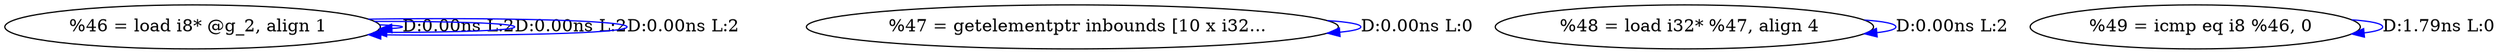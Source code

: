 digraph {
Node0x3c2df90[label="  %46 = load i8* @g_2, align 1"];
Node0x3c2df90 -> Node0x3c2df90[label="D:0.00ns L:2",color=blue];
Node0x3c2df90 -> Node0x3c2df90[label="D:0.00ns L:2",color=blue];
Node0x3c2df90 -> Node0x3c2df90[label="D:0.00ns L:2",color=blue];
Node0x3c2e070[label="  %47 = getelementptr inbounds [10 x i32..."];
Node0x3c2e070 -> Node0x3c2e070[label="D:0.00ns L:0",color=blue];
Node0x3c2e150[label="  %48 = load i32* %47, align 4"];
Node0x3c2e150 -> Node0x3c2e150[label="D:0.00ns L:2",color=blue];
Node0x3c2e230[label="  %49 = icmp eq i8 %46, 0"];
Node0x3c2e230 -> Node0x3c2e230[label="D:1.79ns L:0",color=blue];
}
